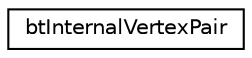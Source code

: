 digraph "Graphical Class Hierarchy"
{
  edge [fontname="Helvetica",fontsize="10",labelfontname="Helvetica",labelfontsize="10"];
  node [fontname="Helvetica",fontsize="10",shape=record];
  rankdir="LR";
  Node1 [label="btInternalVertexPair",height=0.2,width=0.4,color="black", fillcolor="white", style="filled",URL="$structbt_internal_vertex_pair.html"];
}
